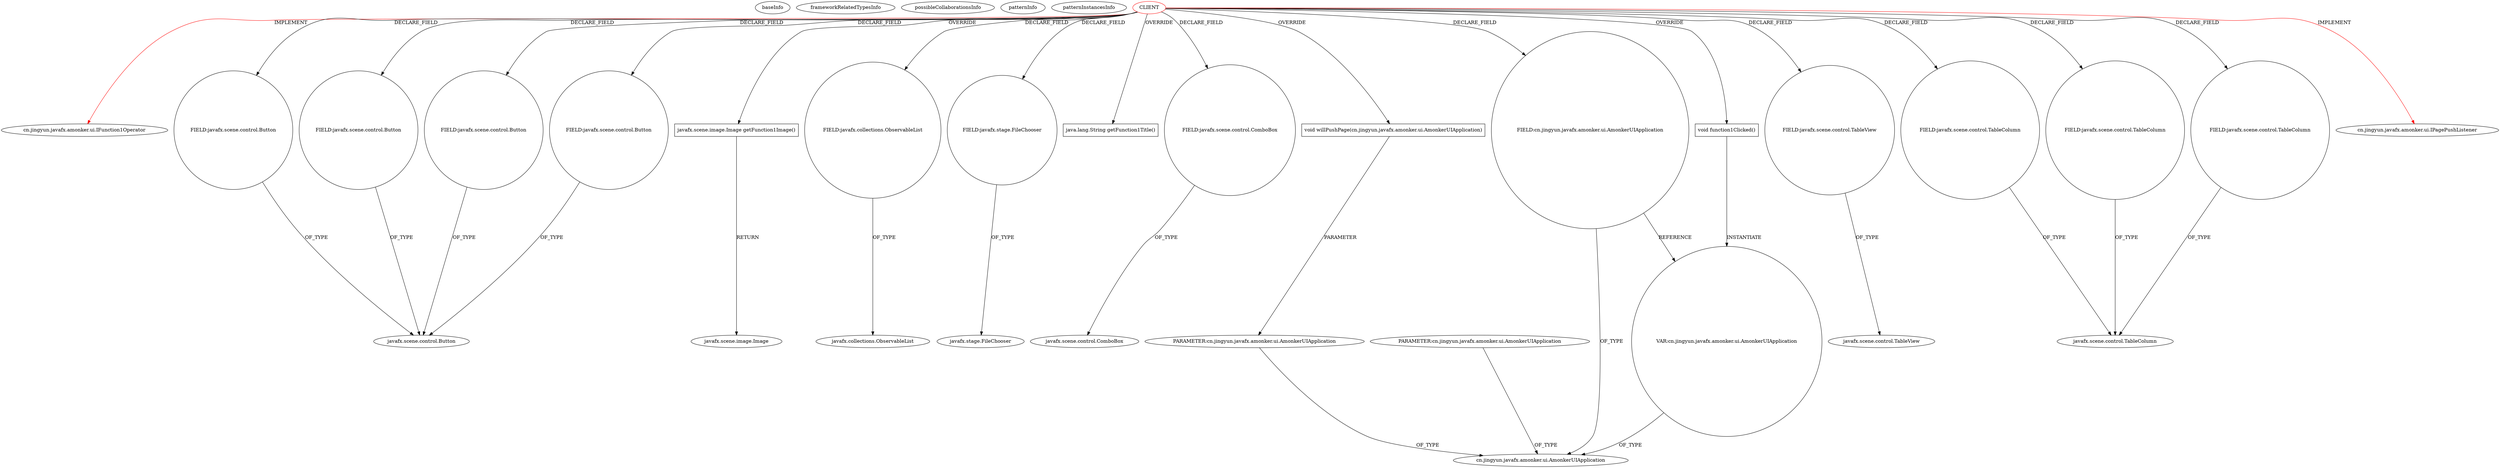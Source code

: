 digraph {
baseInfo[graphId=3819,category="pattern",isAnonymous=false,possibleRelation=false]
frameworkRelatedTypesInfo[0="cn.jingyun.javafx.amonker.ui.IPagePushListener",1="cn.jingyun.javafx.amonker.ui.IFunction1Operator"]
possibleCollaborationsInfo[]
patternInfo[frequency=2.0,patternRootClient=0]
patternInstancesInfo[0="amonker-Trans~/amonker-Trans/Trans-master/src/cn/jingyun/trans/Project.java~Project~1849",1="amonker-Trans~/amonker-Trans/Trans-master/src/cn/jingyun/trans/MainPane.java~MainPane~1847"]
2[label="cn.jingyun.javafx.amonker.ui.IFunction1Operator",vertexType="FRAMEWORK_INTERFACE_TYPE",isFrameworkType=false]
0[label="CLIENT",vertexType="ROOT_CLIENT_CLASS_DECLARATION",isFrameworkType=false,color=red]
14[label="FIELD:javafx.scene.control.Button",vertexType="FIELD_DECLARATION",isFrameworkType=false,shape=circle]
8[label="FIELD:javafx.scene.control.Button",vertexType="FIELD_DECLARATION",isFrameworkType=false,shape=circle]
10[label="FIELD:javafx.scene.control.Button",vertexType="FIELD_DECLARATION",isFrameworkType=false,shape=circle]
12[label="FIELD:javafx.scene.control.Button",vertexType="FIELD_DECLARATION",isFrameworkType=false,shape=circle]
39[label="javafx.scene.image.Image getFunction1Image()",vertexType="OVERRIDING_METHOD_DECLARATION",isFrameworkType=false,shape=box]
40[label="javafx.scene.image.Image",vertexType="FRAMEWORK_CLASS_TYPE",isFrameworkType=false]
6[label="FIELD:javafx.collections.ObservableList",vertexType="FIELD_DECLARATION",isFrameworkType=false,shape=circle]
7[label="javafx.collections.ObservableList",vertexType="FRAMEWORK_INTERFACE_TYPE",isFrameworkType=false]
18[label="FIELD:javafx.stage.FileChooser",vertexType="FIELD_DECLARATION",isFrameworkType=false,shape=circle]
38[label="java.lang.String getFunction1Title()",vertexType="OVERRIDING_METHOD_DECLARATION",isFrameworkType=false,shape=box]
9[label="javafx.scene.control.Button",vertexType="FRAMEWORK_CLASS_TYPE",isFrameworkType=false]
19[label="javafx.stage.FileChooser",vertexType="FRAMEWORK_CLASS_TYPE",isFrameworkType=false]
16[label="FIELD:javafx.scene.control.ComboBox",vertexType="FIELD_DECLARATION",isFrameworkType=false,shape=circle]
17[label="javafx.scene.control.ComboBox",vertexType="FRAMEWORK_CLASS_TYPE",isFrameworkType=false]
41[label="void willPushPage(cn.jingyun.javafx.amonker.ui.AmonkerUIApplication)",vertexType="OVERRIDING_METHOD_DECLARATION",isFrameworkType=false,shape=box]
42[label="PARAMETER:cn.jingyun.javafx.amonker.ui.AmonkerUIApplication",vertexType="PARAMETER_DECLARATION",isFrameworkType=false]
5[label="cn.jingyun.javafx.amonker.ui.AmonkerUIApplication",vertexType="FRAMEWORK_CLASS_TYPE",isFrameworkType=false]
45[label="PARAMETER:cn.jingyun.javafx.amonker.ui.AmonkerUIApplication",vertexType="PARAMETER_DECLARATION",isFrameworkType=false]
35[label="VAR:cn.jingyun.javafx.amonker.ui.AmonkerUIApplication",vertexType="VARIABLE_EXPRESION",isFrameworkType=false,shape=circle]
4[label="FIELD:cn.jingyun.javafx.amonker.ui.AmonkerUIApplication",vertexType="FIELD_DECLARATION",isFrameworkType=false,shape=circle]
26[label="FIELD:javafx.scene.control.TableView",vertexType="FIELD_DECLARATION",isFrameworkType=false,shape=circle]
27[label="javafx.scene.control.TableView",vertexType="FRAMEWORK_CLASS_TYPE",isFrameworkType=false]
34[label="void function1Clicked()",vertexType="OVERRIDING_METHOD_DECLARATION",isFrameworkType=false,shape=box]
28[label="FIELD:javafx.scene.control.TableColumn",vertexType="FIELD_DECLARATION",isFrameworkType=false,shape=circle]
30[label="FIELD:javafx.scene.control.TableColumn",vertexType="FIELD_DECLARATION",isFrameworkType=false,shape=circle]
32[label="FIELD:javafx.scene.control.TableColumn",vertexType="FIELD_DECLARATION",isFrameworkType=false,shape=circle]
3[label="cn.jingyun.javafx.amonker.ui.IPagePushListener",vertexType="FRAMEWORK_INTERFACE_TYPE",isFrameworkType=false]
29[label="javafx.scene.control.TableColumn",vertexType="FRAMEWORK_CLASS_TYPE",isFrameworkType=false]
0->34[label="OVERRIDE"]
0->8[label="DECLARE_FIELD"]
42->5[label="OF_TYPE"]
35->5[label="OF_TYPE"]
0->39[label="OVERRIDE"]
30->29[label="OF_TYPE"]
0->32[label="DECLARE_FIELD"]
0->10[label="DECLARE_FIELD"]
32->29[label="OF_TYPE"]
0->38[label="OVERRIDE"]
0->4[label="DECLARE_FIELD"]
0->18[label="DECLARE_FIELD"]
28->29[label="OF_TYPE"]
0->26[label="DECLARE_FIELD"]
16->17[label="OF_TYPE"]
34->35[label="INSTANTIATE"]
26->27[label="OF_TYPE"]
14->9[label="OF_TYPE"]
6->7[label="OF_TYPE"]
0->3[label="IMPLEMENT",color=red]
0->14[label="DECLARE_FIELD"]
0->12[label="DECLARE_FIELD"]
8->9[label="OF_TYPE"]
39->40[label="RETURN"]
0->2[label="IMPLEMENT",color=red]
12->9[label="OF_TYPE"]
0->16[label="DECLARE_FIELD"]
4->35[label="REFERENCE"]
0->30[label="DECLARE_FIELD"]
4->5[label="OF_TYPE"]
0->28[label="DECLARE_FIELD"]
0->41[label="OVERRIDE"]
0->6[label="DECLARE_FIELD"]
41->42[label="PARAMETER"]
10->9[label="OF_TYPE"]
18->19[label="OF_TYPE"]
45->5[label="OF_TYPE"]
}
